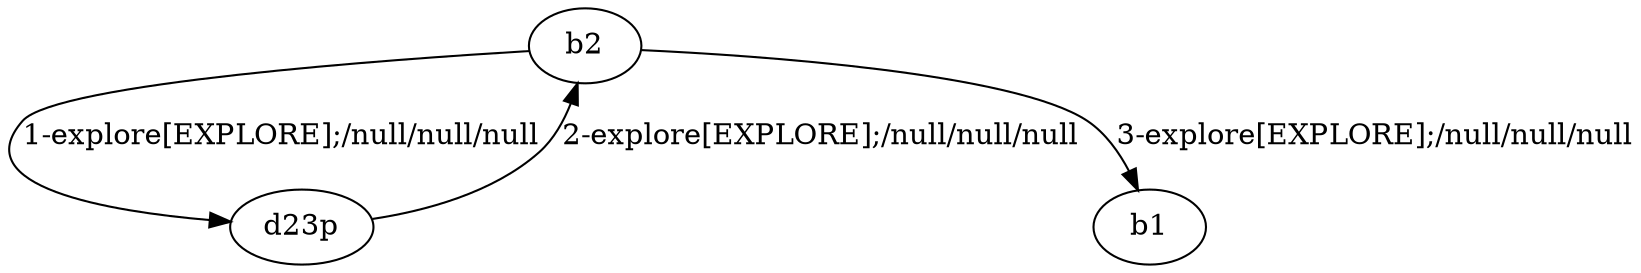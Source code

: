 # Total number of goals covered by this test: 1
# d23p --> b2

digraph g {
"b2" -> "d23p" [label = "1-explore[EXPLORE];/null/null/null"];
"d23p" -> "b2" [label = "2-explore[EXPLORE];/null/null/null"];
"b2" -> "b1" [label = "3-explore[EXPLORE];/null/null/null"];
}